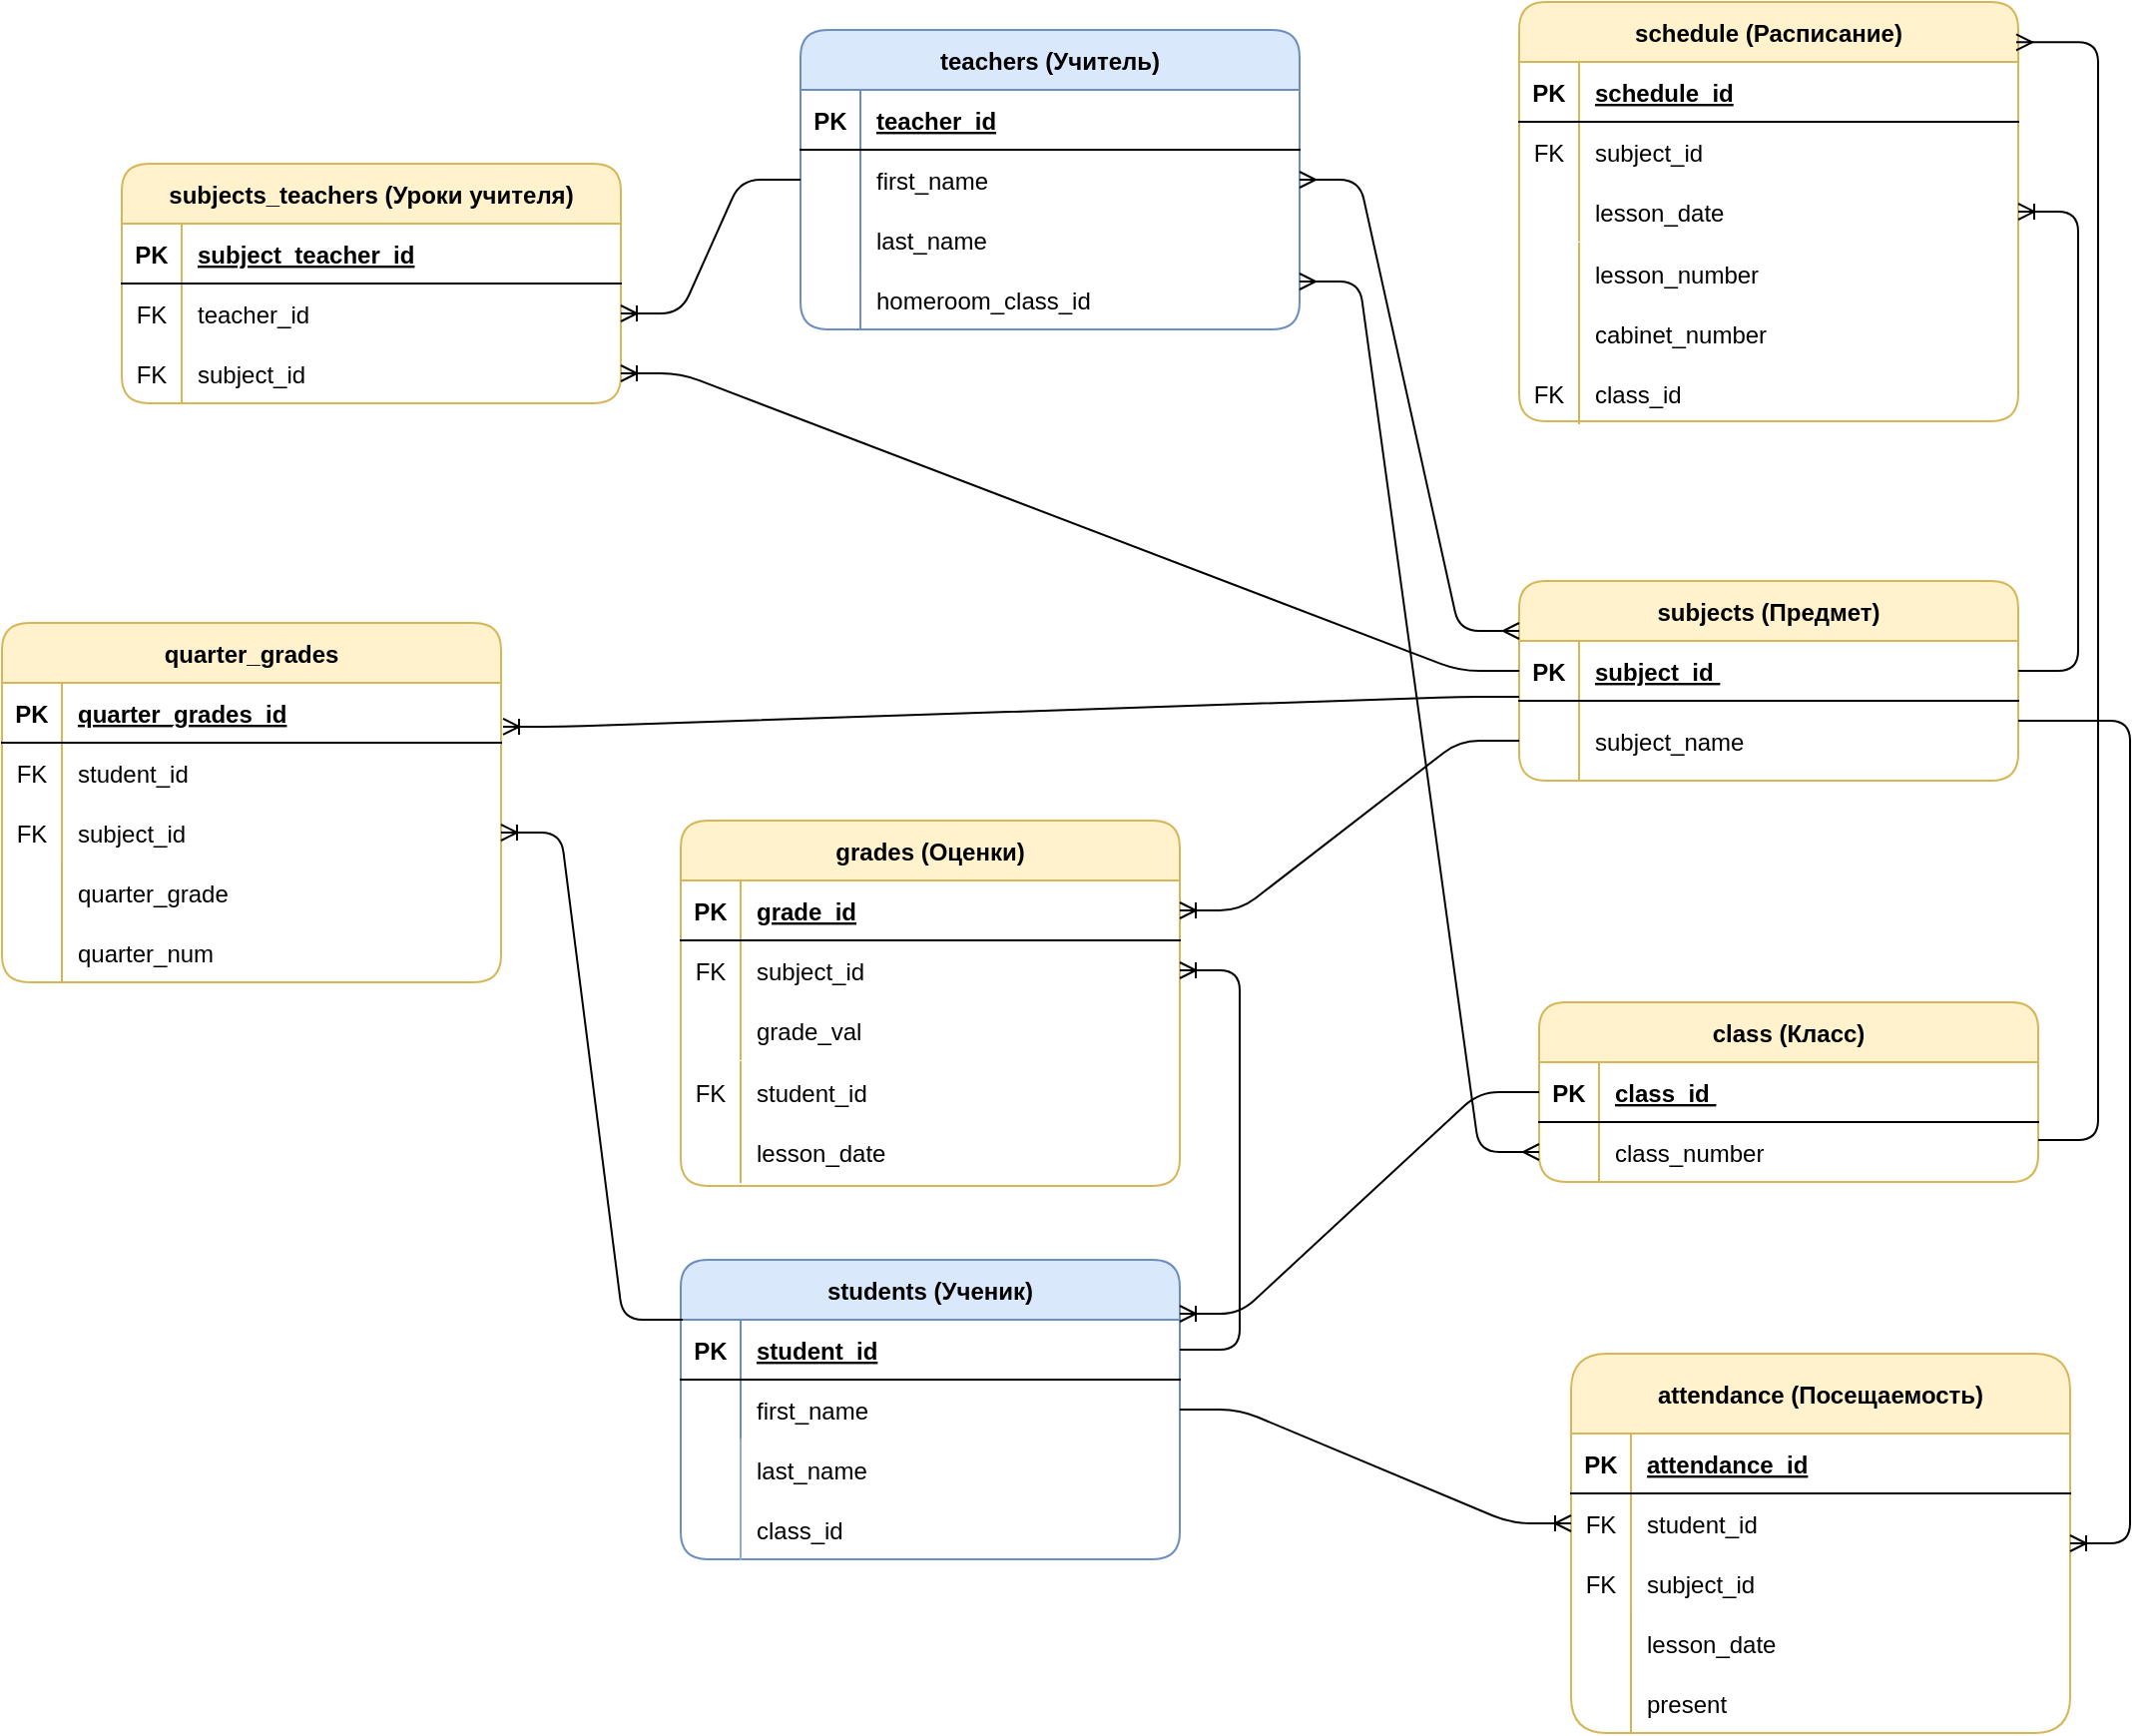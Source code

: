 <mxfile version="24.8.4">
  <diagram id="R2lEEEUBdFMjLlhIrx00" name="Page-1">
    <mxGraphModel dx="1386" dy="791" grid="1" gridSize="10" guides="1" tooltips="1" connect="1" arrows="1" fold="1" page="1" pageScale="1" pageWidth="850" pageHeight="1100" math="0" shadow="0" extFonts="Permanent Marker^https://fonts.googleapis.com/css?family=Permanent+Marker">
      <root>
        <mxCell id="0" />
        <mxCell id="1" parent="0" />
        <mxCell id="C-vyLk0tnHw3VtMMgP7b-2" value="teachers (Учитель)" style="shape=table;startSize=30;container=1;collapsible=1;childLayout=tableLayout;fixedRows=1;rowLines=0;fontStyle=1;align=center;resizeLast=1;fillColor=#dae8fc;strokeColor=#6c8ebf;rounded=1;" parent="1" vertex="1">
          <mxGeometry x="560" y="54" width="250" height="150" as="geometry" />
        </mxCell>
        <mxCell id="C-vyLk0tnHw3VtMMgP7b-3" value="" style="shape=partialRectangle;collapsible=0;dropTarget=0;pointerEvents=0;fillColor=none;points=[[0,0.5],[1,0.5]];portConstraint=eastwest;top=0;left=0;right=0;bottom=1;" parent="C-vyLk0tnHw3VtMMgP7b-2" vertex="1">
          <mxGeometry y="30" width="250" height="30" as="geometry" />
        </mxCell>
        <mxCell id="C-vyLk0tnHw3VtMMgP7b-4" value="PK" style="shape=partialRectangle;overflow=hidden;connectable=0;fillColor=none;top=0;left=0;bottom=0;right=0;fontStyle=1;" parent="C-vyLk0tnHw3VtMMgP7b-3" vertex="1">
          <mxGeometry width="30" height="30" as="geometry">
            <mxRectangle width="30" height="30" as="alternateBounds" />
          </mxGeometry>
        </mxCell>
        <mxCell id="C-vyLk0tnHw3VtMMgP7b-5" value="teacher_id" style="shape=partialRectangle;overflow=hidden;connectable=0;fillColor=none;top=0;left=0;bottom=0;right=0;align=left;spacingLeft=6;fontStyle=5;" parent="C-vyLk0tnHw3VtMMgP7b-3" vertex="1">
          <mxGeometry x="30" width="220" height="30" as="geometry">
            <mxRectangle width="220" height="30" as="alternateBounds" />
          </mxGeometry>
        </mxCell>
        <mxCell id="C-vyLk0tnHw3VtMMgP7b-6" value="" style="shape=partialRectangle;collapsible=0;dropTarget=0;pointerEvents=0;fillColor=none;points=[[0,0.5],[1,0.5]];portConstraint=eastwest;top=0;left=0;right=0;bottom=0;" parent="C-vyLk0tnHw3VtMMgP7b-2" vertex="1">
          <mxGeometry y="60" width="250" height="30" as="geometry" />
        </mxCell>
        <mxCell id="C-vyLk0tnHw3VtMMgP7b-7" value="" style="shape=partialRectangle;overflow=hidden;connectable=0;fillColor=none;top=0;left=0;bottom=0;right=0;" parent="C-vyLk0tnHw3VtMMgP7b-6" vertex="1">
          <mxGeometry width="30" height="30" as="geometry">
            <mxRectangle width="30" height="30" as="alternateBounds" />
          </mxGeometry>
        </mxCell>
        <mxCell id="C-vyLk0tnHw3VtMMgP7b-8" value="first_name" style="shape=partialRectangle;overflow=hidden;connectable=0;fillColor=none;top=0;left=0;bottom=0;right=0;align=left;spacingLeft=6;" parent="C-vyLk0tnHw3VtMMgP7b-6" vertex="1">
          <mxGeometry x="30" width="220" height="30" as="geometry">
            <mxRectangle width="220" height="30" as="alternateBounds" />
          </mxGeometry>
        </mxCell>
        <mxCell id="C-vyLk0tnHw3VtMMgP7b-9" value="" style="shape=partialRectangle;collapsible=0;dropTarget=0;pointerEvents=0;fillColor=none;points=[[0,0.5],[1,0.5]];portConstraint=eastwest;top=0;left=0;right=0;bottom=0;" parent="C-vyLk0tnHw3VtMMgP7b-2" vertex="1">
          <mxGeometry y="90" width="250" height="30" as="geometry" />
        </mxCell>
        <mxCell id="C-vyLk0tnHw3VtMMgP7b-10" value="" style="shape=partialRectangle;overflow=hidden;connectable=0;fillColor=none;top=0;left=0;bottom=0;right=0;" parent="C-vyLk0tnHw3VtMMgP7b-9" vertex="1">
          <mxGeometry width="30" height="30" as="geometry">
            <mxRectangle width="30" height="30" as="alternateBounds" />
          </mxGeometry>
        </mxCell>
        <mxCell id="C-vyLk0tnHw3VtMMgP7b-11" value="last_name" style="shape=partialRectangle;overflow=hidden;connectable=0;fillColor=none;top=0;left=0;bottom=0;right=0;align=left;spacingLeft=6;" parent="C-vyLk0tnHw3VtMMgP7b-9" vertex="1">
          <mxGeometry x="30" width="220" height="30" as="geometry">
            <mxRectangle width="220" height="30" as="alternateBounds" />
          </mxGeometry>
        </mxCell>
        <mxCell id="C-vyLk0tnHw3VtMMgP7b-13" value="subjects (Предмет)" style="shape=table;startSize=30;container=1;collapsible=1;childLayout=tableLayout;fixedRows=1;rowLines=0;fontStyle=1;align=center;resizeLast=1;fillColor=#fff2cc;strokeColor=#d6b656;rounded=1;" parent="1" vertex="1">
          <mxGeometry x="920" y="330" width="250" height="100" as="geometry" />
        </mxCell>
        <mxCell id="C-vyLk0tnHw3VtMMgP7b-14" value="" style="shape=partialRectangle;collapsible=0;dropTarget=0;pointerEvents=0;fillColor=none;points=[[0,0.5],[1,0.5]];portConstraint=eastwest;top=0;left=0;right=0;bottom=1;" parent="C-vyLk0tnHw3VtMMgP7b-13" vertex="1">
          <mxGeometry y="30" width="250" height="30" as="geometry" />
        </mxCell>
        <mxCell id="C-vyLk0tnHw3VtMMgP7b-15" value="PK" style="shape=partialRectangle;overflow=hidden;connectable=0;fillColor=none;top=0;left=0;bottom=0;right=0;fontStyle=1;" parent="C-vyLk0tnHw3VtMMgP7b-14" vertex="1">
          <mxGeometry width="30" height="30" as="geometry">
            <mxRectangle width="30" height="30" as="alternateBounds" />
          </mxGeometry>
        </mxCell>
        <mxCell id="C-vyLk0tnHw3VtMMgP7b-16" value="subject_id " style="shape=partialRectangle;overflow=hidden;connectable=0;fillColor=none;top=0;left=0;bottom=0;right=0;align=left;spacingLeft=6;fontStyle=5;" parent="C-vyLk0tnHw3VtMMgP7b-14" vertex="1">
          <mxGeometry x="30" width="220" height="30" as="geometry">
            <mxRectangle width="220" height="30" as="alternateBounds" />
          </mxGeometry>
        </mxCell>
        <mxCell id="C-vyLk0tnHw3VtMMgP7b-20" value="" style="shape=partialRectangle;collapsible=0;dropTarget=0;pointerEvents=0;fillColor=none;points=[[0,0.5],[1,0.5]];portConstraint=eastwest;top=0;left=0;right=0;bottom=0;" parent="C-vyLk0tnHw3VtMMgP7b-13" vertex="1">
          <mxGeometry y="60" width="250" height="40" as="geometry" />
        </mxCell>
        <mxCell id="C-vyLk0tnHw3VtMMgP7b-21" value="" style="shape=partialRectangle;overflow=hidden;connectable=0;fillColor=none;top=0;left=0;bottom=0;right=0;" parent="C-vyLk0tnHw3VtMMgP7b-20" vertex="1">
          <mxGeometry width="30" height="40" as="geometry">
            <mxRectangle width="30" height="40" as="alternateBounds" />
          </mxGeometry>
        </mxCell>
        <mxCell id="C-vyLk0tnHw3VtMMgP7b-22" value="subject_name" style="shape=partialRectangle;overflow=hidden;connectable=0;fillColor=none;top=0;left=0;bottom=0;right=0;align=left;spacingLeft=6;" parent="C-vyLk0tnHw3VtMMgP7b-20" vertex="1">
          <mxGeometry x="30" width="220" height="40" as="geometry">
            <mxRectangle width="220" height="40" as="alternateBounds" />
          </mxGeometry>
        </mxCell>
        <mxCell id="V2TNgDatK-78ms9GSQyJ-2" value="class (Класс)" style="shape=table;startSize=30;container=1;collapsible=1;childLayout=tableLayout;fixedRows=1;rowLines=0;fontStyle=1;align=center;resizeLast=1;fillColor=#fff2cc;strokeColor=#d6b656;rounded=1;" parent="1" vertex="1">
          <mxGeometry x="930" y="541" width="250" height="90" as="geometry" />
        </mxCell>
        <mxCell id="V2TNgDatK-78ms9GSQyJ-3" value="" style="shape=partialRectangle;collapsible=0;dropTarget=0;pointerEvents=0;fillColor=none;points=[[0,0.5],[1,0.5]];portConstraint=eastwest;top=0;left=0;right=0;bottom=1;" parent="V2TNgDatK-78ms9GSQyJ-2" vertex="1">
          <mxGeometry y="30" width="250" height="30" as="geometry" />
        </mxCell>
        <mxCell id="V2TNgDatK-78ms9GSQyJ-4" value="PK" style="shape=partialRectangle;overflow=hidden;connectable=0;fillColor=none;top=0;left=0;bottom=0;right=0;fontStyle=1;" parent="V2TNgDatK-78ms9GSQyJ-3" vertex="1">
          <mxGeometry width="30" height="30" as="geometry">
            <mxRectangle width="30" height="30" as="alternateBounds" />
          </mxGeometry>
        </mxCell>
        <mxCell id="V2TNgDatK-78ms9GSQyJ-5" value="class_id " style="shape=partialRectangle;overflow=hidden;connectable=0;fillColor=none;top=0;left=0;bottom=0;right=0;align=left;spacingLeft=6;fontStyle=5;" parent="V2TNgDatK-78ms9GSQyJ-3" vertex="1">
          <mxGeometry x="30" width="220" height="30" as="geometry">
            <mxRectangle width="220" height="30" as="alternateBounds" />
          </mxGeometry>
        </mxCell>
        <mxCell id="V2TNgDatK-78ms9GSQyJ-9" value="" style="shape=partialRectangle;collapsible=0;dropTarget=0;pointerEvents=0;fillColor=none;points=[[0,0.5],[1,0.5]];portConstraint=eastwest;top=0;left=0;right=0;bottom=0;" parent="V2TNgDatK-78ms9GSQyJ-2" vertex="1">
          <mxGeometry y="60" width="250" height="30" as="geometry" />
        </mxCell>
        <mxCell id="V2TNgDatK-78ms9GSQyJ-10" value="" style="shape=partialRectangle;overflow=hidden;connectable=0;fillColor=none;top=0;left=0;bottom=0;right=0;" parent="V2TNgDatK-78ms9GSQyJ-9" vertex="1">
          <mxGeometry width="30" height="30" as="geometry">
            <mxRectangle width="30" height="30" as="alternateBounds" />
          </mxGeometry>
        </mxCell>
        <mxCell id="V2TNgDatK-78ms9GSQyJ-11" value="class_number" style="shape=partialRectangle;overflow=hidden;connectable=0;fillColor=none;top=0;left=0;bottom=0;right=0;align=left;spacingLeft=6;" parent="V2TNgDatK-78ms9GSQyJ-9" vertex="1">
          <mxGeometry x="30" width="220" height="30" as="geometry">
            <mxRectangle width="220" height="30" as="alternateBounds" />
          </mxGeometry>
        </mxCell>
        <mxCell id="V2TNgDatK-78ms9GSQyJ-14" value="subjects_teachers (Уроки учителя)" style="shape=table;startSize=30;container=1;collapsible=1;childLayout=tableLayout;fixedRows=1;rowLines=0;fontStyle=1;align=center;resizeLast=1;fillColor=#fff2cc;strokeColor=#d6b656;rounded=1;" parent="1" vertex="1">
          <mxGeometry x="220" y="121" width="250" height="120" as="geometry" />
        </mxCell>
        <mxCell id="V2TNgDatK-78ms9GSQyJ-15" value="" style="shape=partialRectangle;collapsible=0;dropTarget=0;pointerEvents=0;fillColor=none;points=[[0,0.5],[1,0.5]];portConstraint=eastwest;top=0;left=0;right=0;bottom=1;" parent="V2TNgDatK-78ms9GSQyJ-14" vertex="1">
          <mxGeometry y="30" width="250" height="30" as="geometry" />
        </mxCell>
        <mxCell id="V2TNgDatK-78ms9GSQyJ-16" value="PK" style="shape=partialRectangle;overflow=hidden;connectable=0;fillColor=none;top=0;left=0;bottom=0;right=0;fontStyle=1;" parent="V2TNgDatK-78ms9GSQyJ-15" vertex="1">
          <mxGeometry width="30" height="30" as="geometry">
            <mxRectangle width="30" height="30" as="alternateBounds" />
          </mxGeometry>
        </mxCell>
        <mxCell id="V2TNgDatK-78ms9GSQyJ-17" value="subject_teacher_id" style="shape=partialRectangle;overflow=hidden;connectable=0;fillColor=none;top=0;left=0;bottom=0;right=0;align=left;spacingLeft=6;fontStyle=5;" parent="V2TNgDatK-78ms9GSQyJ-15" vertex="1">
          <mxGeometry x="30" width="220" height="30" as="geometry">
            <mxRectangle width="220" height="30" as="alternateBounds" />
          </mxGeometry>
        </mxCell>
        <mxCell id="V2TNgDatK-78ms9GSQyJ-18" value="" style="shape=partialRectangle;collapsible=0;dropTarget=0;pointerEvents=0;fillColor=none;points=[[0,0.5],[1,0.5]];portConstraint=eastwest;top=0;left=0;right=0;bottom=0;" parent="V2TNgDatK-78ms9GSQyJ-14" vertex="1">
          <mxGeometry y="60" width="250" height="30" as="geometry" />
        </mxCell>
        <mxCell id="V2TNgDatK-78ms9GSQyJ-19" value="FK" style="shape=partialRectangle;overflow=hidden;connectable=0;fillColor=none;top=0;left=0;bottom=0;right=0;" parent="V2TNgDatK-78ms9GSQyJ-18" vertex="1">
          <mxGeometry width="30" height="30" as="geometry">
            <mxRectangle width="30" height="30" as="alternateBounds" />
          </mxGeometry>
        </mxCell>
        <mxCell id="V2TNgDatK-78ms9GSQyJ-20" value="teacher_id" style="shape=partialRectangle;overflow=hidden;connectable=0;fillColor=none;top=0;left=0;bottom=0;right=0;align=left;spacingLeft=6;" parent="V2TNgDatK-78ms9GSQyJ-18" vertex="1">
          <mxGeometry x="30" width="220" height="30" as="geometry">
            <mxRectangle width="220" height="30" as="alternateBounds" />
          </mxGeometry>
        </mxCell>
        <mxCell id="V2TNgDatK-78ms9GSQyJ-21" value="" style="shape=partialRectangle;collapsible=0;dropTarget=0;pointerEvents=0;fillColor=none;points=[[0,0.5],[1,0.5]];portConstraint=eastwest;top=0;left=0;right=0;bottom=0;" parent="V2TNgDatK-78ms9GSQyJ-14" vertex="1">
          <mxGeometry y="90" width="250" height="30" as="geometry" />
        </mxCell>
        <mxCell id="V2TNgDatK-78ms9GSQyJ-22" value="FK" style="shape=partialRectangle;overflow=hidden;connectable=0;fillColor=none;top=0;left=0;bottom=0;right=0;" parent="V2TNgDatK-78ms9GSQyJ-21" vertex="1">
          <mxGeometry width="30" height="30" as="geometry">
            <mxRectangle width="30" height="30" as="alternateBounds" />
          </mxGeometry>
        </mxCell>
        <mxCell id="V2TNgDatK-78ms9GSQyJ-23" value="subject_id" style="shape=partialRectangle;overflow=hidden;connectable=0;fillColor=none;top=0;left=0;bottom=0;right=0;align=left;spacingLeft=6;" parent="V2TNgDatK-78ms9GSQyJ-21" vertex="1">
          <mxGeometry x="30" width="220" height="30" as="geometry">
            <mxRectangle width="220" height="30" as="alternateBounds" />
          </mxGeometry>
        </mxCell>
        <mxCell id="V2TNgDatK-78ms9GSQyJ-24" value="attendance (Посещаемость)" style="shape=table;startSize=40;container=1;collapsible=1;childLayout=tableLayout;fixedRows=1;rowLines=0;fontStyle=1;align=center;resizeLast=1;fillColor=#fff2cc;strokeColor=#d6b656;rounded=1;" parent="1" vertex="1">
          <mxGeometry x="946" y="717" width="250" height="190" as="geometry" />
        </mxCell>
        <mxCell id="V2TNgDatK-78ms9GSQyJ-25" value="" style="shape=partialRectangle;collapsible=0;dropTarget=0;pointerEvents=0;fillColor=none;points=[[0,0.5],[1,0.5]];portConstraint=eastwest;top=0;left=0;right=0;bottom=1;" parent="V2TNgDatK-78ms9GSQyJ-24" vertex="1">
          <mxGeometry y="40" width="250" height="30" as="geometry" />
        </mxCell>
        <mxCell id="V2TNgDatK-78ms9GSQyJ-26" value="PK" style="shape=partialRectangle;overflow=hidden;connectable=0;fillColor=none;top=0;left=0;bottom=0;right=0;fontStyle=1;" parent="V2TNgDatK-78ms9GSQyJ-25" vertex="1">
          <mxGeometry width="30" height="30" as="geometry">
            <mxRectangle width="30" height="30" as="alternateBounds" />
          </mxGeometry>
        </mxCell>
        <mxCell id="V2TNgDatK-78ms9GSQyJ-27" value="attendance_id" style="shape=partialRectangle;overflow=hidden;connectable=0;fillColor=none;top=0;left=0;bottom=0;right=0;align=left;spacingLeft=6;fontStyle=5;" parent="V2TNgDatK-78ms9GSQyJ-25" vertex="1">
          <mxGeometry x="30" width="220" height="30" as="geometry">
            <mxRectangle width="220" height="30" as="alternateBounds" />
          </mxGeometry>
        </mxCell>
        <mxCell id="V2TNgDatK-78ms9GSQyJ-28" value="" style="shape=partialRectangle;collapsible=0;dropTarget=0;pointerEvents=0;fillColor=none;points=[[0,0.5],[1,0.5]];portConstraint=eastwest;top=0;left=0;right=0;bottom=0;" parent="V2TNgDatK-78ms9GSQyJ-24" vertex="1">
          <mxGeometry y="70" width="250" height="30" as="geometry" />
        </mxCell>
        <mxCell id="V2TNgDatK-78ms9GSQyJ-29" value="FK" style="shape=partialRectangle;overflow=hidden;connectable=0;fillColor=none;top=0;left=0;bottom=0;right=0;" parent="V2TNgDatK-78ms9GSQyJ-28" vertex="1">
          <mxGeometry width="30" height="30" as="geometry">
            <mxRectangle width="30" height="30" as="alternateBounds" />
          </mxGeometry>
        </mxCell>
        <mxCell id="V2TNgDatK-78ms9GSQyJ-30" value="student_id" style="shape=partialRectangle;overflow=hidden;connectable=0;fillColor=none;top=0;left=0;bottom=0;right=0;align=left;spacingLeft=6;" parent="V2TNgDatK-78ms9GSQyJ-28" vertex="1">
          <mxGeometry x="30" width="220" height="30" as="geometry">
            <mxRectangle width="220" height="30" as="alternateBounds" />
          </mxGeometry>
        </mxCell>
        <mxCell id="V2TNgDatK-78ms9GSQyJ-31" value="" style="shape=partialRectangle;collapsible=0;dropTarget=0;pointerEvents=0;fillColor=none;points=[[0,0.5],[1,0.5]];portConstraint=eastwest;top=0;left=0;right=0;bottom=0;" parent="V2TNgDatK-78ms9GSQyJ-24" vertex="1">
          <mxGeometry y="100" width="250" height="30" as="geometry" />
        </mxCell>
        <mxCell id="V2TNgDatK-78ms9GSQyJ-32" value="FK" style="shape=partialRectangle;overflow=hidden;connectable=0;fillColor=none;top=0;left=0;bottom=0;right=0;" parent="V2TNgDatK-78ms9GSQyJ-31" vertex="1">
          <mxGeometry width="30" height="30" as="geometry">
            <mxRectangle width="30" height="30" as="alternateBounds" />
          </mxGeometry>
        </mxCell>
        <mxCell id="V2TNgDatK-78ms9GSQyJ-33" value="subject_id" style="shape=partialRectangle;overflow=hidden;connectable=0;fillColor=none;top=0;left=0;bottom=0;right=0;align=left;spacingLeft=6;" parent="V2TNgDatK-78ms9GSQyJ-31" vertex="1">
          <mxGeometry x="30" width="220" height="30" as="geometry">
            <mxRectangle width="220" height="30" as="alternateBounds" />
          </mxGeometry>
        </mxCell>
        <mxCell id="V2TNgDatK-78ms9GSQyJ-34" value="grades (Оценки)" style="shape=table;startSize=30;container=1;collapsible=1;childLayout=tableLayout;fixedRows=1;rowLines=0;fontStyle=1;align=center;resizeLast=1;fillColor=#fff2cc;strokeColor=#d6b656;rounded=1;" parent="1" vertex="1">
          <mxGeometry x="500" y="450" width="250" height="183" as="geometry" />
        </mxCell>
        <mxCell id="V2TNgDatK-78ms9GSQyJ-35" value="" style="shape=partialRectangle;collapsible=0;dropTarget=0;pointerEvents=0;fillColor=none;points=[[0,0.5],[1,0.5]];portConstraint=eastwest;top=0;left=0;right=0;bottom=1;" parent="V2TNgDatK-78ms9GSQyJ-34" vertex="1">
          <mxGeometry y="30" width="250" height="30" as="geometry" />
        </mxCell>
        <mxCell id="V2TNgDatK-78ms9GSQyJ-36" value="PK" style="shape=partialRectangle;overflow=hidden;connectable=0;fillColor=none;top=0;left=0;bottom=0;right=0;fontStyle=1;" parent="V2TNgDatK-78ms9GSQyJ-35" vertex="1">
          <mxGeometry width="30" height="30" as="geometry">
            <mxRectangle width="30" height="30" as="alternateBounds" />
          </mxGeometry>
        </mxCell>
        <mxCell id="V2TNgDatK-78ms9GSQyJ-37" value="grade_id" style="shape=partialRectangle;overflow=hidden;connectable=0;fillColor=none;top=0;left=0;bottom=0;right=0;align=left;spacingLeft=6;fontStyle=5;" parent="V2TNgDatK-78ms9GSQyJ-35" vertex="1">
          <mxGeometry x="30" width="220" height="30" as="geometry">
            <mxRectangle width="220" height="30" as="alternateBounds" />
          </mxGeometry>
        </mxCell>
        <mxCell id="V2TNgDatK-78ms9GSQyJ-38" value="" style="shape=partialRectangle;collapsible=0;dropTarget=0;pointerEvents=0;fillColor=none;points=[[0,0.5],[1,0.5]];portConstraint=eastwest;top=0;left=0;right=0;bottom=0;" parent="V2TNgDatK-78ms9GSQyJ-34" vertex="1">
          <mxGeometry y="60" width="250" height="30" as="geometry" />
        </mxCell>
        <mxCell id="V2TNgDatK-78ms9GSQyJ-39" value="FK" style="shape=partialRectangle;overflow=hidden;connectable=0;fillColor=none;top=0;left=0;bottom=0;right=0;" parent="V2TNgDatK-78ms9GSQyJ-38" vertex="1">
          <mxGeometry width="30" height="30" as="geometry">
            <mxRectangle width="30" height="30" as="alternateBounds" />
          </mxGeometry>
        </mxCell>
        <mxCell id="V2TNgDatK-78ms9GSQyJ-40" value="subject_id" style="shape=partialRectangle;overflow=hidden;connectable=0;fillColor=none;top=0;left=0;bottom=0;right=0;align=left;spacingLeft=6;" parent="V2TNgDatK-78ms9GSQyJ-38" vertex="1">
          <mxGeometry x="30" width="220" height="30" as="geometry">
            <mxRectangle width="220" height="30" as="alternateBounds" />
          </mxGeometry>
        </mxCell>
        <mxCell id="V2TNgDatK-78ms9GSQyJ-41" value="" style="shape=partialRectangle;collapsible=0;dropTarget=0;pointerEvents=0;fillColor=none;points=[[0,0.5],[1,0.5]];portConstraint=eastwest;top=0;left=0;right=0;bottom=0;" parent="V2TNgDatK-78ms9GSQyJ-34" vertex="1">
          <mxGeometry y="90" width="250" height="30" as="geometry" />
        </mxCell>
        <mxCell id="V2TNgDatK-78ms9GSQyJ-42" value="" style="shape=partialRectangle;overflow=hidden;connectable=0;fillColor=none;top=0;left=0;bottom=0;right=0;" parent="V2TNgDatK-78ms9GSQyJ-41" vertex="1">
          <mxGeometry width="30" height="30" as="geometry">
            <mxRectangle width="30" height="30" as="alternateBounds" />
          </mxGeometry>
        </mxCell>
        <mxCell id="V2TNgDatK-78ms9GSQyJ-43" value="grade_val" style="shape=partialRectangle;overflow=hidden;connectable=0;fillColor=none;top=0;left=0;bottom=0;right=0;align=left;spacingLeft=6;" parent="V2TNgDatK-78ms9GSQyJ-41" vertex="1">
          <mxGeometry x="30" width="220" height="30" as="geometry">
            <mxRectangle width="220" height="30" as="alternateBounds" />
          </mxGeometry>
        </mxCell>
        <mxCell id="V2TNgDatK-78ms9GSQyJ-44" value="quarter_grades" style="shape=table;startSize=30;container=1;collapsible=1;childLayout=tableLayout;fixedRows=1;rowLines=0;fontStyle=1;align=center;resizeLast=1;fillColor=#fff2cc;strokeColor=#d6b656;rounded=1;" parent="1" vertex="1">
          <mxGeometry x="160" y="351" width="250" height="180" as="geometry" />
        </mxCell>
        <mxCell id="V2TNgDatK-78ms9GSQyJ-45" value="" style="shape=partialRectangle;collapsible=0;dropTarget=0;pointerEvents=0;fillColor=none;points=[[0,0.5],[1,0.5]];portConstraint=eastwest;top=0;left=0;right=0;bottom=1;" parent="V2TNgDatK-78ms9GSQyJ-44" vertex="1">
          <mxGeometry y="30" width="250" height="30" as="geometry" />
        </mxCell>
        <mxCell id="V2TNgDatK-78ms9GSQyJ-46" value="PK" style="shape=partialRectangle;overflow=hidden;connectable=0;fillColor=none;top=0;left=0;bottom=0;right=0;fontStyle=1;" parent="V2TNgDatK-78ms9GSQyJ-45" vertex="1">
          <mxGeometry width="30" height="30" as="geometry">
            <mxRectangle width="30" height="30" as="alternateBounds" />
          </mxGeometry>
        </mxCell>
        <mxCell id="V2TNgDatK-78ms9GSQyJ-47" value="quarter_grades_id" style="shape=partialRectangle;overflow=hidden;connectable=0;fillColor=none;top=0;left=0;bottom=0;right=0;align=left;spacingLeft=6;fontStyle=5;" parent="V2TNgDatK-78ms9GSQyJ-45" vertex="1">
          <mxGeometry x="30" width="220" height="30" as="geometry">
            <mxRectangle width="220" height="30" as="alternateBounds" />
          </mxGeometry>
        </mxCell>
        <mxCell id="V2TNgDatK-78ms9GSQyJ-48" value="" style="shape=partialRectangle;collapsible=0;dropTarget=0;pointerEvents=0;fillColor=none;points=[[0,0.5],[1,0.5]];portConstraint=eastwest;top=0;left=0;right=0;bottom=0;" parent="V2TNgDatK-78ms9GSQyJ-44" vertex="1">
          <mxGeometry y="60" width="250" height="30" as="geometry" />
        </mxCell>
        <mxCell id="V2TNgDatK-78ms9GSQyJ-49" value="FK" style="shape=partialRectangle;overflow=hidden;connectable=0;fillColor=none;top=0;left=0;bottom=0;right=0;" parent="V2TNgDatK-78ms9GSQyJ-48" vertex="1">
          <mxGeometry width="30" height="30" as="geometry">
            <mxRectangle width="30" height="30" as="alternateBounds" />
          </mxGeometry>
        </mxCell>
        <mxCell id="V2TNgDatK-78ms9GSQyJ-50" value="student_id" style="shape=partialRectangle;overflow=hidden;connectable=0;fillColor=none;top=0;left=0;bottom=0;right=0;align=left;spacingLeft=6;" parent="V2TNgDatK-78ms9GSQyJ-48" vertex="1">
          <mxGeometry x="30" width="220" height="30" as="geometry">
            <mxRectangle width="220" height="30" as="alternateBounds" />
          </mxGeometry>
        </mxCell>
        <mxCell id="V2TNgDatK-78ms9GSQyJ-51" value="" style="shape=partialRectangle;collapsible=0;dropTarget=0;pointerEvents=0;fillColor=none;points=[[0,0.5],[1,0.5]];portConstraint=eastwest;top=0;left=0;right=0;bottom=0;" parent="V2TNgDatK-78ms9GSQyJ-44" vertex="1">
          <mxGeometry y="90" width="250" height="30" as="geometry" />
        </mxCell>
        <mxCell id="V2TNgDatK-78ms9GSQyJ-52" value="FK" style="shape=partialRectangle;overflow=hidden;connectable=0;fillColor=none;top=0;left=0;bottom=0;right=0;" parent="V2TNgDatK-78ms9GSQyJ-51" vertex="1">
          <mxGeometry width="30" height="30" as="geometry">
            <mxRectangle width="30" height="30" as="alternateBounds" />
          </mxGeometry>
        </mxCell>
        <mxCell id="V2TNgDatK-78ms9GSQyJ-53" value="subject_id" style="shape=partialRectangle;overflow=hidden;connectable=0;fillColor=none;top=0;left=0;bottom=0;right=0;align=left;spacingLeft=6;" parent="V2TNgDatK-78ms9GSQyJ-51" vertex="1">
          <mxGeometry x="30" width="220" height="30" as="geometry">
            <mxRectangle width="220" height="30" as="alternateBounds" />
          </mxGeometry>
        </mxCell>
        <mxCell id="V2TNgDatK-78ms9GSQyJ-54" value="schedule (Расписание)" style="shape=table;startSize=30;container=1;collapsible=1;childLayout=tableLayout;fixedRows=1;rowLines=0;fontStyle=1;align=center;resizeLast=1;fillColor=#fff2cc;strokeColor=#d6b656;rounded=1;" parent="1" vertex="1">
          <mxGeometry x="920" y="40" width="250" height="210" as="geometry" />
        </mxCell>
        <mxCell id="V2TNgDatK-78ms9GSQyJ-55" value="" style="shape=partialRectangle;collapsible=0;dropTarget=0;pointerEvents=0;fillColor=none;points=[[0,0.5],[1,0.5]];portConstraint=eastwest;top=0;left=0;right=0;bottom=1;" parent="V2TNgDatK-78ms9GSQyJ-54" vertex="1">
          <mxGeometry y="30" width="250" height="30" as="geometry" />
        </mxCell>
        <mxCell id="V2TNgDatK-78ms9GSQyJ-56" value="PK" style="shape=partialRectangle;overflow=hidden;connectable=0;fillColor=none;top=0;left=0;bottom=0;right=0;fontStyle=1;" parent="V2TNgDatK-78ms9GSQyJ-55" vertex="1">
          <mxGeometry width="30" height="30" as="geometry">
            <mxRectangle width="30" height="30" as="alternateBounds" />
          </mxGeometry>
        </mxCell>
        <mxCell id="V2TNgDatK-78ms9GSQyJ-57" value="schedule_id" style="shape=partialRectangle;overflow=hidden;connectable=0;fillColor=none;top=0;left=0;bottom=0;right=0;align=left;spacingLeft=6;fontStyle=5;" parent="V2TNgDatK-78ms9GSQyJ-55" vertex="1">
          <mxGeometry x="30" width="220" height="30" as="geometry">
            <mxRectangle width="220" height="30" as="alternateBounds" />
          </mxGeometry>
        </mxCell>
        <mxCell id="V2TNgDatK-78ms9GSQyJ-58" value="" style="shape=partialRectangle;collapsible=0;dropTarget=0;pointerEvents=0;fillColor=none;points=[[0,0.5],[1,0.5]];portConstraint=eastwest;top=0;left=0;right=0;bottom=0;" parent="V2TNgDatK-78ms9GSQyJ-54" vertex="1">
          <mxGeometry y="60" width="250" height="30" as="geometry" />
        </mxCell>
        <mxCell id="V2TNgDatK-78ms9GSQyJ-59" value="FK" style="shape=partialRectangle;overflow=hidden;connectable=0;fillColor=none;top=0;left=0;bottom=0;right=0;" parent="V2TNgDatK-78ms9GSQyJ-58" vertex="1">
          <mxGeometry width="30" height="30" as="geometry">
            <mxRectangle width="30" height="30" as="alternateBounds" />
          </mxGeometry>
        </mxCell>
        <mxCell id="V2TNgDatK-78ms9GSQyJ-60" value="subject_id" style="shape=partialRectangle;overflow=hidden;connectable=0;fillColor=none;top=0;left=0;bottom=0;right=0;align=left;spacingLeft=6;" parent="V2TNgDatK-78ms9GSQyJ-58" vertex="1">
          <mxGeometry x="30" width="220" height="30" as="geometry">
            <mxRectangle width="220" height="30" as="alternateBounds" />
          </mxGeometry>
        </mxCell>
        <mxCell id="V2TNgDatK-78ms9GSQyJ-61" value="" style="shape=partialRectangle;collapsible=0;dropTarget=0;pointerEvents=0;fillColor=none;points=[[0,0.5],[1,0.5]];portConstraint=eastwest;top=0;left=0;right=0;bottom=0;" parent="V2TNgDatK-78ms9GSQyJ-54" vertex="1">
          <mxGeometry y="90" width="250" height="30" as="geometry" />
        </mxCell>
        <mxCell id="V2TNgDatK-78ms9GSQyJ-62" value="" style="shape=partialRectangle;overflow=hidden;connectable=0;fillColor=none;top=0;left=0;bottom=0;right=0;" parent="V2TNgDatK-78ms9GSQyJ-61" vertex="1">
          <mxGeometry width="30" height="30" as="geometry">
            <mxRectangle width="30" height="30" as="alternateBounds" />
          </mxGeometry>
        </mxCell>
        <mxCell id="V2TNgDatK-78ms9GSQyJ-63" value="lesson_date" style="shape=partialRectangle;overflow=hidden;connectable=0;fillColor=none;top=0;left=0;bottom=0;right=0;align=left;spacingLeft=6;" parent="V2TNgDatK-78ms9GSQyJ-61" vertex="1">
          <mxGeometry x="30" width="220" height="30" as="geometry">
            <mxRectangle width="220" height="30" as="alternateBounds" />
          </mxGeometry>
        </mxCell>
        <mxCell id="C-vyLk0tnHw3VtMMgP7b-23" value="students (Ученик)" style="shape=table;startSize=30;container=1;collapsible=1;childLayout=tableLayout;fixedRows=1;rowLines=0;fontStyle=1;align=center;resizeLast=1;fillColor=#dae8fc;strokeColor=#6c8ebf;top=1;right=1;rounded=1;" parent="1" vertex="1">
          <mxGeometry x="500" y="670" width="250" height="150" as="geometry" />
        </mxCell>
        <mxCell id="C-vyLk0tnHw3VtMMgP7b-24" value="" style="shape=partialRectangle;collapsible=0;dropTarget=0;pointerEvents=0;fillColor=none;points=[[0,0.5],[1,0.5]];portConstraint=eastwest;top=0;left=0;right=0;bottom=1;" parent="C-vyLk0tnHw3VtMMgP7b-23" vertex="1">
          <mxGeometry y="30" width="250" height="30" as="geometry" />
        </mxCell>
        <mxCell id="C-vyLk0tnHw3VtMMgP7b-25" value="PK" style="shape=partialRectangle;overflow=hidden;connectable=0;fillColor=none;top=0;left=0;bottom=0;right=0;fontStyle=1;" parent="C-vyLk0tnHw3VtMMgP7b-24" vertex="1">
          <mxGeometry width="30" height="30" as="geometry">
            <mxRectangle width="30" height="30" as="alternateBounds" />
          </mxGeometry>
        </mxCell>
        <mxCell id="C-vyLk0tnHw3VtMMgP7b-26" value="student_id" style="shape=partialRectangle;overflow=hidden;connectable=0;fillColor=none;top=0;left=0;bottom=0;right=0;align=left;spacingLeft=6;fontStyle=5;" parent="C-vyLk0tnHw3VtMMgP7b-24" vertex="1">
          <mxGeometry x="30" width="220" height="30" as="geometry">
            <mxRectangle width="220" height="30" as="alternateBounds" />
          </mxGeometry>
        </mxCell>
        <mxCell id="C-vyLk0tnHw3VtMMgP7b-27" value="" style="shape=partialRectangle;collapsible=0;dropTarget=0;pointerEvents=0;fillColor=none;points=[[0,0.5],[1,0.5]];portConstraint=eastwest;top=0;left=0;right=0;bottom=0;" parent="C-vyLk0tnHw3VtMMgP7b-23" vertex="1">
          <mxGeometry y="60" width="250" height="30" as="geometry" />
        </mxCell>
        <mxCell id="C-vyLk0tnHw3VtMMgP7b-28" value="" style="shape=partialRectangle;overflow=hidden;connectable=0;fillColor=none;top=0;left=0;bottom=0;right=0;" parent="C-vyLk0tnHw3VtMMgP7b-27" vertex="1">
          <mxGeometry width="30" height="30" as="geometry">
            <mxRectangle width="30" height="30" as="alternateBounds" />
          </mxGeometry>
        </mxCell>
        <mxCell id="C-vyLk0tnHw3VtMMgP7b-29" value="first_name" style="shape=partialRectangle;overflow=hidden;connectable=0;fillColor=none;top=0;left=0;bottom=0;right=0;align=left;spacingLeft=6;strokeWidth=1;" parent="C-vyLk0tnHw3VtMMgP7b-27" vertex="1">
          <mxGeometry x="30" width="220" height="30" as="geometry">
            <mxRectangle width="220" height="30" as="alternateBounds" />
          </mxGeometry>
        </mxCell>
        <mxCell id="h-X8aA7Ejpardbv1sV5w-8" value="" style="shape=partialRectangle;overflow=hidden;connectable=0;fillColor=none;top=0;left=0;bottom=0;right=1;strokeWidth=1;strokeColor=#94a9ce;align=center;verticalAlign=middle;fontFamily=Helvetica;fontSize=12;fontColor=default;" vertex="1" parent="1">
          <mxGeometry x="500" y="760" width="30" height="30" as="geometry">
            <mxRectangle width="30" height="50" as="alternateBounds" />
          </mxGeometry>
        </mxCell>
        <mxCell id="h-X8aA7Ejpardbv1sV5w-9" value="last_name" style="shape=partialRectangle;overflow=hidden;connectable=0;fillColor=none;top=0;left=0;bottom=0;right=0;align=left;spacingLeft=6;strokeWidth=1;" vertex="1" parent="1">
          <mxGeometry x="530" y="760" width="220" height="30" as="geometry">
            <mxRectangle width="220" height="50" as="alternateBounds" />
          </mxGeometry>
        </mxCell>
        <mxCell id="h-X8aA7Ejpardbv1sV5w-13" value="" style="shape=partialRectangle;overflow=hidden;connectable=0;fillColor=none;top=0;left=0;bottom=0;right=1;strokeWidth=1;strokeColor=#94a9ce;align=center;verticalAlign=middle;fontFamily=Helvetica;fontSize=12;fontColor=default;" vertex="1" parent="1">
          <mxGeometry x="500" y="790" width="30" height="30" as="geometry">
            <mxRectangle width="30" height="50" as="alternateBounds" />
          </mxGeometry>
        </mxCell>
        <mxCell id="h-X8aA7Ejpardbv1sV5w-14" value="class_id" style="shape=partialRectangle;overflow=hidden;connectable=0;fillColor=none;top=0;left=0;bottom=0;right=0;align=left;spacingLeft=6;strokeWidth=1;" vertex="1" parent="1">
          <mxGeometry x="530" y="790" width="220" height="30" as="geometry">
            <mxRectangle width="220" height="50" as="alternateBounds" />
          </mxGeometry>
        </mxCell>
        <mxCell id="h-X8aA7Ejpardbv1sV5w-17" value="" style="shape=partialRectangle;overflow=hidden;connectable=0;fillColor=none;top=0;left=0;bottom=0;right=1;strokeColor=#728ebf;" vertex="1" parent="1">
          <mxGeometry x="560" y="174" width="30" height="30" as="geometry">
            <mxRectangle width="30" height="30" as="alternateBounds" />
          </mxGeometry>
        </mxCell>
        <mxCell id="h-X8aA7Ejpardbv1sV5w-18" value="homeroom_class_id" style="shape=partialRectangle;overflow=hidden;connectable=0;fillColor=none;top=0;left=0;bottom=0;right=0;align=left;spacingLeft=6;" vertex="1" parent="1">
          <mxGeometry x="590" y="174" width="220" height="30" as="geometry">
            <mxRectangle width="220" height="30" as="alternateBounds" />
          </mxGeometry>
        </mxCell>
        <mxCell id="h-X8aA7Ejpardbv1sV5w-23" value="" style="shape=partialRectangle;overflow=hidden;connectable=0;fillColor=none;top=0;left=0;bottom=0;right=1;strokeColor=#d2b654;" vertex="1" parent="1">
          <mxGeometry x="946" y="847" width="30" height="30" as="geometry">
            <mxRectangle width="30" height="30" as="alternateBounds" />
          </mxGeometry>
        </mxCell>
        <mxCell id="h-X8aA7Ejpardbv1sV5w-24" value="lesson_date" style="shape=partialRectangle;overflow=hidden;connectable=0;fillColor=none;top=0;left=0;bottom=0;right=0;align=left;spacingLeft=6;" vertex="1" parent="1">
          <mxGeometry x="976" y="847" width="220" height="30" as="geometry">
            <mxRectangle width="220" height="30" as="alternateBounds" />
          </mxGeometry>
        </mxCell>
        <mxCell id="h-X8aA7Ejpardbv1sV5w-25" value="" style="shape=partialRectangle;overflow=hidden;connectable=0;fillColor=none;top=0;left=0;bottom=0;right=1;strokeColor=#ceb652;" vertex="1" parent="1">
          <mxGeometry x="946" y="877" width="30" height="30" as="geometry">
            <mxRectangle width="30" height="30" as="alternateBounds" />
          </mxGeometry>
        </mxCell>
        <mxCell id="h-X8aA7Ejpardbv1sV5w-26" value="present" style="shape=partialRectangle;overflow=hidden;connectable=0;fillColor=none;top=0;left=0;bottom=0;right=0;align=left;spacingLeft=6;strokeColor=#d2b654;" vertex="1" parent="1">
          <mxGeometry x="976" y="877" width="220" height="30" as="geometry">
            <mxRectangle width="220" height="30" as="alternateBounds" />
          </mxGeometry>
        </mxCell>
        <mxCell id="h-X8aA7Ejpardbv1sV5w-27" value="FK" style="shape=partialRectangle;overflow=hidden;connectable=0;fillColor=none;top=0;left=0;bottom=0;right=1;strokeColor=#d2b654;" vertex="1" parent="1">
          <mxGeometry x="500" y="571" width="30" height="30" as="geometry">
            <mxRectangle width="30" height="30" as="alternateBounds" />
          </mxGeometry>
        </mxCell>
        <mxCell id="h-X8aA7Ejpardbv1sV5w-28" value="student_id" style="shape=partialRectangle;overflow=hidden;connectable=0;fillColor=none;top=0;left=0;bottom=0;right=0;align=left;spacingLeft=6;" vertex="1" parent="1">
          <mxGeometry x="530" y="571" width="220" height="30" as="geometry">
            <mxRectangle width="220" height="30" as="alternateBounds" />
          </mxGeometry>
        </mxCell>
        <mxCell id="h-X8aA7Ejpardbv1sV5w-29" value="" style="shape=partialRectangle;overflow=hidden;connectable=0;fillColor=none;top=0;left=0;bottom=0;right=1;strokeColor=#d2b654;" vertex="1" parent="1">
          <mxGeometry x="500" y="600" width="30" height="31" as="geometry">
            <mxRectangle width="30" height="30" as="alternateBounds" />
          </mxGeometry>
        </mxCell>
        <mxCell id="h-X8aA7Ejpardbv1sV5w-30" value="lesson_date" style="shape=partialRectangle;overflow=hidden;connectable=0;fillColor=none;top=0;left=0;bottom=0;right=0;align=left;spacingLeft=6;" vertex="1" parent="1">
          <mxGeometry x="530" y="601" width="220" height="30" as="geometry">
            <mxRectangle width="220" height="30" as="alternateBounds" />
          </mxGeometry>
        </mxCell>
        <mxCell id="h-X8aA7Ejpardbv1sV5w-31" value="" style="shape=partialRectangle;overflow=hidden;connectable=0;fillColor=none;top=0;left=0;bottom=0;right=1;strokeColor=#d2b654;" vertex="1" parent="1">
          <mxGeometry x="920" y="161" width="30" height="30" as="geometry">
            <mxRectangle width="30" height="30" as="alternateBounds" />
          </mxGeometry>
        </mxCell>
        <mxCell id="h-X8aA7Ejpardbv1sV5w-32" value="lesson_number" style="shape=partialRectangle;overflow=hidden;connectable=0;fillColor=none;top=0;left=0;bottom=0;right=0;align=left;spacingLeft=6;" vertex="1" parent="1">
          <mxGeometry x="950" y="161" width="220" height="30" as="geometry">
            <mxRectangle width="220" height="30" as="alternateBounds" />
          </mxGeometry>
        </mxCell>
        <mxCell id="h-X8aA7Ejpardbv1sV5w-33" value="" style="shape=partialRectangle;overflow=hidden;connectable=0;fillColor=none;top=0;left=0;bottom=0;right=1;strokeColor=#d2b654;" vertex="1" parent="1">
          <mxGeometry x="920" y="191" width="30" height="30" as="geometry">
            <mxRectangle width="30" height="30" as="alternateBounds" />
          </mxGeometry>
        </mxCell>
        <mxCell id="h-X8aA7Ejpardbv1sV5w-34" value="cabinet_number" style="shape=partialRectangle;overflow=hidden;connectable=0;fillColor=none;top=0;left=0;bottom=0;right=0;align=left;spacingLeft=6;" vertex="1" parent="1">
          <mxGeometry x="950" y="191" width="220" height="30" as="geometry">
            <mxRectangle width="220" height="30" as="alternateBounds" />
          </mxGeometry>
        </mxCell>
        <mxCell id="h-X8aA7Ejpardbv1sV5w-35" value="FK" style="shape=partialRectangle;overflow=hidden;connectable=0;fillColor=none;top=0;left=0;bottom=0;right=1;strokeColor=#d2b654;" vertex="1" parent="1">
          <mxGeometry x="920" y="221" width="30" height="30" as="geometry">
            <mxRectangle width="30" height="30" as="alternateBounds" />
          </mxGeometry>
        </mxCell>
        <mxCell id="h-X8aA7Ejpardbv1sV5w-36" value="class_id" style="shape=partialRectangle;overflow=hidden;connectable=0;fillColor=none;top=0;left=0;bottom=0;right=0;align=left;spacingLeft=6;" vertex="1" parent="1">
          <mxGeometry x="950" y="221" width="220" height="30" as="geometry">
            <mxRectangle width="220" height="30" as="alternateBounds" />
          </mxGeometry>
        </mxCell>
        <mxCell id="h-X8aA7Ejpardbv1sV5w-37" value="" style="shape=partialRectangle;overflow=hidden;connectable=0;fillColor=none;top=0;left=0;bottom=0;right=1;strokeColor=#d2b654;" vertex="1" parent="1">
          <mxGeometry x="160" y="471" width="30" height="30" as="geometry">
            <mxRectangle width="30" height="30" as="alternateBounds" />
          </mxGeometry>
        </mxCell>
        <mxCell id="h-X8aA7Ejpardbv1sV5w-38" value="quarter_grade" style="shape=partialRectangle;overflow=hidden;connectable=0;fillColor=none;top=0;left=0;bottom=0;right=0;align=left;spacingLeft=6;" vertex="1" parent="1">
          <mxGeometry x="190" y="471" width="220" height="30" as="geometry">
            <mxRectangle width="220" height="30" as="alternateBounds" />
          </mxGeometry>
        </mxCell>
        <mxCell id="h-X8aA7Ejpardbv1sV5w-39" value="" style="shape=partialRectangle;overflow=hidden;connectable=0;fillColor=none;top=0;left=0;bottom=0;right=1;strokeColor=#D2B654;" vertex="1" parent="1">
          <mxGeometry x="160" y="501" width="30" height="30" as="geometry">
            <mxRectangle width="30" height="30" as="alternateBounds" />
          </mxGeometry>
        </mxCell>
        <mxCell id="h-X8aA7Ejpardbv1sV5w-40" value="quarter_num" style="shape=partialRectangle;overflow=hidden;connectable=0;fillColor=none;top=0;left=0;bottom=0;right=0;align=left;spacingLeft=6;" vertex="1" parent="1">
          <mxGeometry x="190" y="501" width="220" height="30" as="geometry">
            <mxRectangle width="220" height="30" as="alternateBounds" />
          </mxGeometry>
        </mxCell>
        <mxCell id="h-X8aA7Ejpardbv1sV5w-43" value="" style="edgeStyle=entityRelationEdgeStyle;fontSize=12;html=1;endArrow=ERmany;startArrow=ERmany;rounded=1;entryX=0;entryY=0.25;entryDx=0;entryDy=0;fillColor=#1ba1e2;strokeColor=#000000;exitX=1;exitY=0.5;exitDx=0;exitDy=0;curved=0;" edge="1" parent="1" source="C-vyLk0tnHw3VtMMgP7b-6" target="C-vyLk0tnHw3VtMMgP7b-13">
          <mxGeometry width="100" height="100" relative="1" as="geometry">
            <mxPoint x="810" y="200" as="sourcePoint" />
            <mxPoint x="850" y="350" as="targetPoint" />
          </mxGeometry>
        </mxCell>
        <mxCell id="h-X8aA7Ejpardbv1sV5w-46" value="" style="edgeStyle=entityRelationEdgeStyle;fontSize=12;html=1;endArrow=ERoneToMany;rounded=1;exitX=0;exitY=0.5;exitDx=0;exitDy=0;curved=0;entryX=1;entryY=0.18;entryDx=0;entryDy=0;entryPerimeter=0;" edge="1" parent="1" source="V2TNgDatK-78ms9GSQyJ-3" target="C-vyLk0tnHw3VtMMgP7b-23">
          <mxGeometry width="100" height="100" relative="1" as="geometry">
            <mxPoint x="685" y="650" as="sourcePoint" />
            <mxPoint x="660" y="820" as="targetPoint" />
          </mxGeometry>
        </mxCell>
        <mxCell id="h-X8aA7Ejpardbv1sV5w-47" value="" style="edgeStyle=entityRelationEdgeStyle;fontSize=12;html=1;endArrow=ERoneToMany;rounded=1;exitX=0;exitY=0.5;exitDx=0;exitDy=0;entryX=1;entryY=0.5;entryDx=0;entryDy=0;curved=0;" edge="1" parent="1" source="C-vyLk0tnHw3VtMMgP7b-6" target="V2TNgDatK-78ms9GSQyJ-18">
          <mxGeometry width="100" height="100" relative="1" as="geometry">
            <mxPoint x="510" y="635" as="sourcePoint" />
            <mxPoint x="575" y="655" as="targetPoint" />
          </mxGeometry>
        </mxCell>
        <mxCell id="h-X8aA7Ejpardbv1sV5w-48" value="" style="edgeStyle=entityRelationEdgeStyle;fontSize=12;html=1;endArrow=ERoneToMany;rounded=1;entryX=0;entryY=0.5;entryDx=0;entryDy=0;exitX=1;exitY=0.5;exitDx=0;exitDy=0;strokeColor=#000000;curved=0;" edge="1" parent="1" source="C-vyLk0tnHw3VtMMgP7b-27" target="V2TNgDatK-78ms9GSQyJ-28">
          <mxGeometry width="100" height="100" relative="1" as="geometry">
            <mxPoint x="685" y="550" as="sourcePoint" />
            <mxPoint x="785" y="450" as="targetPoint" />
          </mxGeometry>
        </mxCell>
        <mxCell id="h-X8aA7Ejpardbv1sV5w-52" value="" style="edgeStyle=entityRelationEdgeStyle;fontSize=12;html=1;endArrow=ERoneToMany;rounded=1;entryX=1;entryY=0.5;entryDx=0;entryDy=0;exitX=1;exitY=0.5;exitDx=0;exitDy=0;curved=0;" edge="1" parent="1" source="C-vyLk0tnHw3VtMMgP7b-24" target="V2TNgDatK-78ms9GSQyJ-38">
          <mxGeometry width="100" height="100" relative="1" as="geometry">
            <mxPoint x="750" y="550" as="sourcePoint" />
            <mxPoint x="850" y="450" as="targetPoint" />
          </mxGeometry>
        </mxCell>
        <mxCell id="h-X8aA7Ejpardbv1sV5w-53" value="" style="edgeStyle=entityRelationEdgeStyle;fontSize=12;html=1;endArrow=ERoneToMany;rounded=1;entryX=1;entryY=0.5;entryDx=0;entryDy=0;exitX=0;exitY=0.5;exitDx=0;exitDy=0;curved=0;" edge="1" parent="1" source="C-vyLk0tnHw3VtMMgP7b-20" target="V2TNgDatK-78ms9GSQyJ-35">
          <mxGeometry width="100" height="100" relative="1" as="geometry">
            <mxPoint x="1050" y="580" as="sourcePoint" />
            <mxPoint x="850" y="550" as="targetPoint" />
          </mxGeometry>
        </mxCell>
        <mxCell id="h-X8aA7Ejpardbv1sV5w-54" value="" style="edgeStyle=entityRelationEdgeStyle;fontSize=12;html=1;endArrow=ERoneToMany;rounded=1;entryX=1;entryY=0.5;entryDx=0;entryDy=0;exitX=1;exitY=0.5;exitDx=0;exitDy=0;curved=0;" edge="1" parent="1" source="C-vyLk0tnHw3VtMMgP7b-14" target="V2TNgDatK-78ms9GSQyJ-61">
          <mxGeometry width="100" height="100" relative="1" as="geometry">
            <mxPoint x="750" y="450" as="sourcePoint" />
            <mxPoint x="850" y="350" as="targetPoint" />
          </mxGeometry>
        </mxCell>
        <mxCell id="h-X8aA7Ejpardbv1sV5w-55" value="" style="edgeStyle=entityRelationEdgeStyle;fontSize=12;html=1;endArrow=ERoneToMany;rounded=1;entryX=1;entryY=0.5;entryDx=0;entryDy=0;exitX=0.004;exitY=0;exitDx=0;exitDy=0;exitPerimeter=0;curved=0;" edge="1" parent="1" source="C-vyLk0tnHw3VtMMgP7b-24" target="V2TNgDatK-78ms9GSQyJ-51">
          <mxGeometry width="100" height="100" relative="1" as="geometry">
            <mxPoint x="750" y="550" as="sourcePoint" />
            <mxPoint x="850" y="450" as="targetPoint" />
          </mxGeometry>
        </mxCell>
        <mxCell id="h-X8aA7Ejpardbv1sV5w-56" value="" style="edgeStyle=entityRelationEdgeStyle;fontSize=12;html=1;endArrow=ERoneToMany;rounded=1;entryX=1.004;entryY=0.733;entryDx=0;entryDy=0;entryPerimeter=0;exitX=0;exitY=0.933;exitDx=0;exitDy=0;exitPerimeter=0;curved=0;" edge="1" parent="1" source="C-vyLk0tnHw3VtMMgP7b-14" target="V2TNgDatK-78ms9GSQyJ-45">
          <mxGeometry width="100" height="100" relative="1" as="geometry">
            <mxPoint x="750" y="450" as="sourcePoint" />
            <mxPoint x="850" y="350" as="targetPoint" />
          </mxGeometry>
        </mxCell>
        <mxCell id="h-X8aA7Ejpardbv1sV5w-58" value="" style="edgeStyle=entityRelationEdgeStyle;fontSize=12;html=1;endArrow=ERoneToMany;rounded=1;entryX=1;entryY=0.5;entryDx=0;entryDy=0;exitX=0;exitY=0.5;exitDx=0;exitDy=0;curved=0;" edge="1" parent="1" source="C-vyLk0tnHw3VtMMgP7b-14" target="V2TNgDatK-78ms9GSQyJ-21">
          <mxGeometry width="100" height="100" relative="1" as="geometry">
            <mxPoint x="750" y="450" as="sourcePoint" />
            <mxPoint x="850" y="350" as="targetPoint" />
          </mxGeometry>
        </mxCell>
        <mxCell id="h-X8aA7Ejpardbv1sV5w-60" value="" style="edgeStyle=entityRelationEdgeStyle;fontSize=12;html=1;endArrow=ERmany;rounded=1;entryX=0.996;entryY=0.096;entryDx=0;entryDy=0;entryPerimeter=0;curved=0;" edge="1" parent="1" target="V2TNgDatK-78ms9GSQyJ-54">
          <mxGeometry width="100" height="100" relative="1" as="geometry">
            <mxPoint x="1180" y="610" as="sourcePoint" />
            <mxPoint x="1170" y="220" as="targetPoint" />
          </mxGeometry>
        </mxCell>
        <mxCell id="h-X8aA7Ejpardbv1sV5w-61" value="" style="edgeStyle=entityRelationEdgeStyle;fontSize=12;html=1;endArrow=ERmany;startArrow=ERmany;rounded=1;entryX=0;entryY=0.5;entryDx=0;entryDy=0;curved=0;" edge="1" parent="1" target="V2TNgDatK-78ms9GSQyJ-9">
          <mxGeometry width="100" height="100" relative="1" as="geometry">
            <mxPoint x="810" y="180" as="sourcePoint" />
            <mxPoint x="750" y="350" as="targetPoint" />
          </mxGeometry>
        </mxCell>
        <mxCell id="h-X8aA7Ejpardbv1sV5w-63" value="" style="edgeStyle=entityRelationEdgeStyle;fontSize=12;html=1;endArrow=ERoneToMany;rounded=1;exitX=1;exitY=0.25;exitDx=0;exitDy=0;exitPerimeter=0;curved=0;" edge="1" parent="1" source="C-vyLk0tnHw3VtMMgP7b-20" target="V2TNgDatK-78ms9GSQyJ-24">
          <mxGeometry width="100" height="100" relative="1" as="geometry">
            <mxPoint x="1170" y="390" as="sourcePoint" />
            <mxPoint x="750" y="550" as="targetPoint" />
          </mxGeometry>
        </mxCell>
      </root>
    </mxGraphModel>
  </diagram>
</mxfile>
